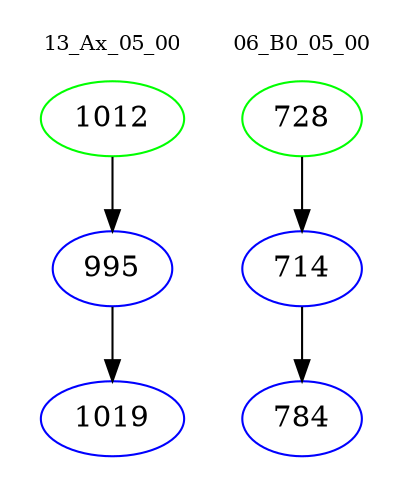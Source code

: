 digraph{
subgraph cluster_0 {
color = white
label = "13_Ax_05_00";
fontsize=10;
T0_1012 [label="1012", color="green"]
T0_1012 -> T0_995 [color="black"]
T0_995 [label="995", color="blue"]
T0_995 -> T0_1019 [color="black"]
T0_1019 [label="1019", color="blue"]
}
subgraph cluster_1 {
color = white
label = "06_B0_05_00";
fontsize=10;
T1_728 [label="728", color="green"]
T1_728 -> T1_714 [color="black"]
T1_714 [label="714", color="blue"]
T1_714 -> T1_784 [color="black"]
T1_784 [label="784", color="blue"]
}
}
